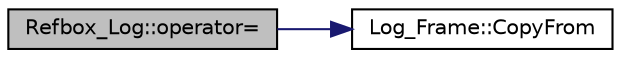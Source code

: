digraph "Refbox_Log::operator="
{
 // INTERACTIVE_SVG=YES
  edge [fontname="Helvetica",fontsize="10",labelfontname="Helvetica",labelfontsize="10"];
  node [fontname="Helvetica",fontsize="10",shape=record];
  rankdir="LR";
  Node1 [label="Refbox_Log::operator=",height=0.2,width=0.4,color="black", fillcolor="grey75", style="filled", fontcolor="black"];
  Node1 -> Node2 [color="midnightblue",fontsize="10",style="solid",fontname="Helvetica"];
  Node2 [label="Log_Frame::CopyFrom",height=0.2,width=0.4,color="black", fillcolor="white", style="filled",URL="$da/d8c/class_log___frame.html#a1c12b78be2786ad034b873a4378d123a"];
}
